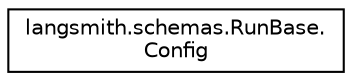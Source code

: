 digraph "Graphical Class Hierarchy"
{
 // LATEX_PDF_SIZE
  edge [fontname="Helvetica",fontsize="10",labelfontname="Helvetica",labelfontsize="10"];
  node [fontname="Helvetica",fontsize="10",shape=record];
  rankdir="LR";
  Node0 [label="langsmith.schemas.RunBase.\lConfig",height=0.2,width=0.4,color="black", fillcolor="white", style="filled",URL="$classlangsmith_1_1schemas_1_1RunBase_1_1Config.html",tooltip=" "];
}
